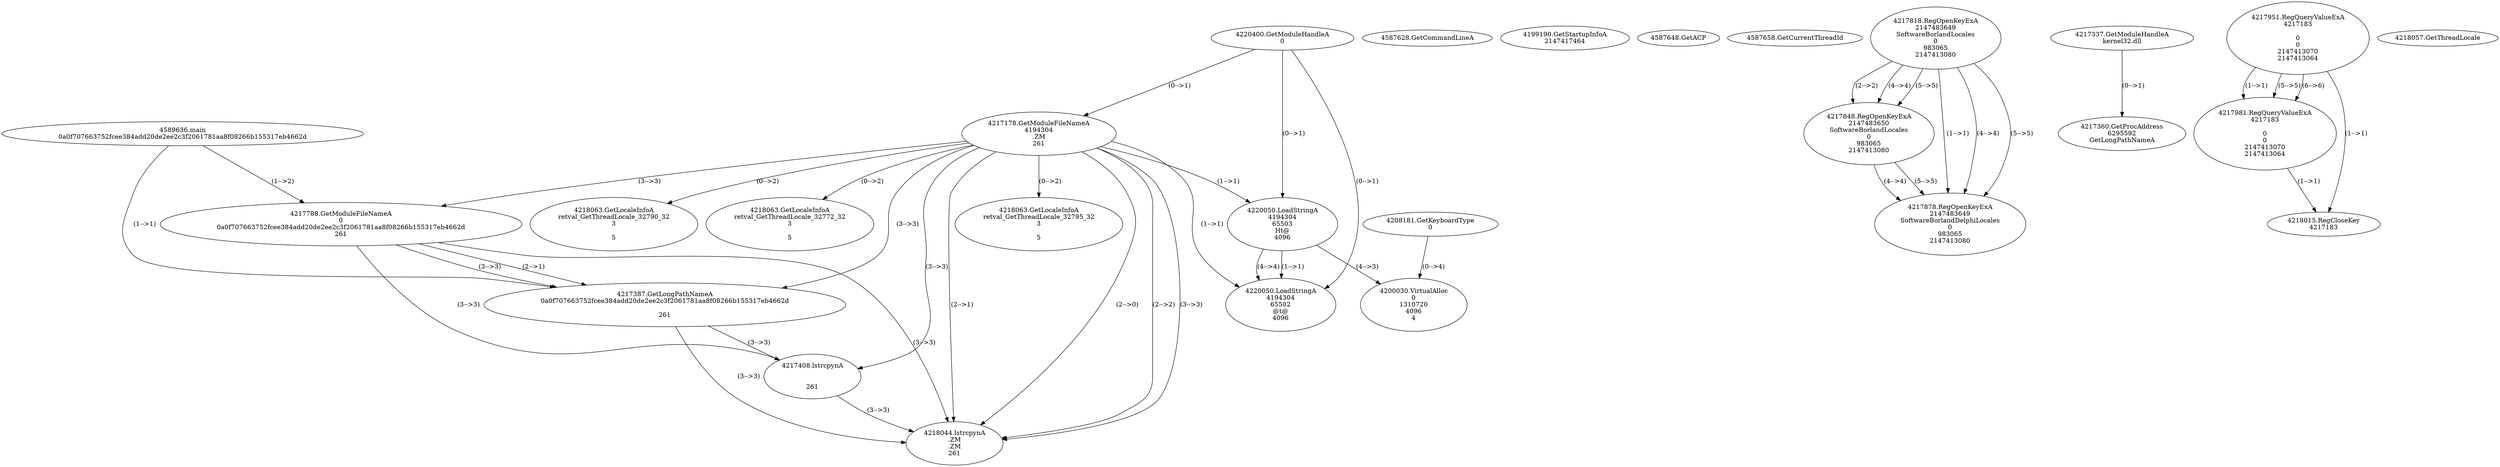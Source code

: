 // Global SCDG with merge call
digraph {
	0 [label="4589636.main
0a0f707663752fcee384add20de2ee2c3f2061781aa8f08266b155317eb4662d"]
	1 [label="4220400.GetModuleHandleA
0"]
	2 [label="4208181.GetKeyboardType
0"]
	3 [label="4587628.GetCommandLineA
"]
	4 [label="4199190.GetStartupInfoA
2147417464"]
	5 [label="4587648.GetACP
"]
	6 [label="4587658.GetCurrentThreadId
"]
	7 [label="4217178.GetModuleFileNameA
4194304
.ZM
261"]
	1 -> 7 [label="(0-->1)"]
	8 [label="4217788.GetModuleFileNameA
0
0a0f707663752fcee384add20de2ee2c3f2061781aa8f08266b155317eb4662d
261"]
	0 -> 8 [label="(1-->2)"]
	7 -> 8 [label="(3-->3)"]
	9 [label="4217818.RegOpenKeyExA
2147483649
Software\Borland\Locales
0
983065
2147413080"]
	10 [label="4217337.GetModuleHandleA
kernel32.dll"]
	11 [label="4217360.GetProcAddress
6295592
GetLongPathNameA"]
	10 -> 11 [label="(0-->1)"]
	12 [label="4217387.GetLongPathNameA
0a0f707663752fcee384add20de2ee2c3f2061781aa8f08266b155317eb4662d

261"]
	0 -> 12 [label="(1-->1)"]
	8 -> 12 [label="(2-->1)"]
	7 -> 12 [label="(3-->3)"]
	8 -> 12 [label="(3-->3)"]
	13 [label="4217408.lstrcpynA


261"]
	7 -> 13 [label="(3-->3)"]
	8 -> 13 [label="(3-->3)"]
	12 -> 13 [label="(3-->3)"]
	14 [label="4217951.RegQueryValueExA
4217183

0
0
2147413070
2147413064"]
	15 [label="4217981.RegQueryValueExA
4217183

0
0
2147413070
2147413064"]
	14 -> 15 [label="(1-->1)"]
	14 -> 15 [label="(5-->5)"]
	14 -> 15 [label="(6-->6)"]
	16 [label="4218015.RegCloseKey
4217183"]
	14 -> 16 [label="(1-->1)"]
	15 -> 16 [label="(1-->1)"]
	17 [label="4218044.lstrcpynA
.ZM
.ZM
261"]
	7 -> 17 [label="(2-->1)"]
	7 -> 17 [label="(2-->2)"]
	7 -> 17 [label="(3-->3)"]
	8 -> 17 [label="(3-->3)"]
	12 -> 17 [label="(3-->3)"]
	13 -> 17 [label="(3-->3)"]
	7 -> 17 [label="(2-->0)"]
	18 [label="4218057.GetThreadLocale
"]
	19 [label="4218063.GetLocaleInfoA
retval_GetThreadLocale_32795_32
3

5"]
	7 -> 19 [label="(0-->2)"]
	20 [label="4220050.LoadStringA
4194304
65503
Ht@
4096"]
	1 -> 20 [label="(0-->1)"]
	7 -> 20 [label="(1-->1)"]
	21 [label="4218063.GetLocaleInfoA
retval_GetThreadLocale_32790_32
3

5"]
	7 -> 21 [label="(0-->2)"]
	22 [label="4217848.RegOpenKeyExA
2147483650
Software\Borland\Locales
0
983065
2147413080"]
	9 -> 22 [label="(2-->2)"]
	9 -> 22 [label="(4-->4)"]
	9 -> 22 [label="(5-->5)"]
	23 [label="4217878.RegOpenKeyExA
2147483649
Software\Borland\Delphi\Locales
0
983065
2147413080"]
	9 -> 23 [label="(1-->1)"]
	9 -> 23 [label="(4-->4)"]
	22 -> 23 [label="(4-->4)"]
	9 -> 23 [label="(5-->5)"]
	22 -> 23 [label="(5-->5)"]
	24 [label="4218063.GetLocaleInfoA
retval_GetThreadLocale_32772_32
3

5"]
	7 -> 24 [label="(0-->2)"]
	25 [label="4220050.LoadStringA
4194304
65502
@t@
4096"]
	1 -> 25 [label="(0-->1)"]
	7 -> 25 [label="(1-->1)"]
	20 -> 25 [label="(1-->1)"]
	20 -> 25 [label="(4-->4)"]
	26 [label="4200030.VirtualAlloc
0
1310720
4096
4"]
	20 -> 26 [label="(4-->3)"]
	2 -> 26 [label="(0-->4)"]
}

